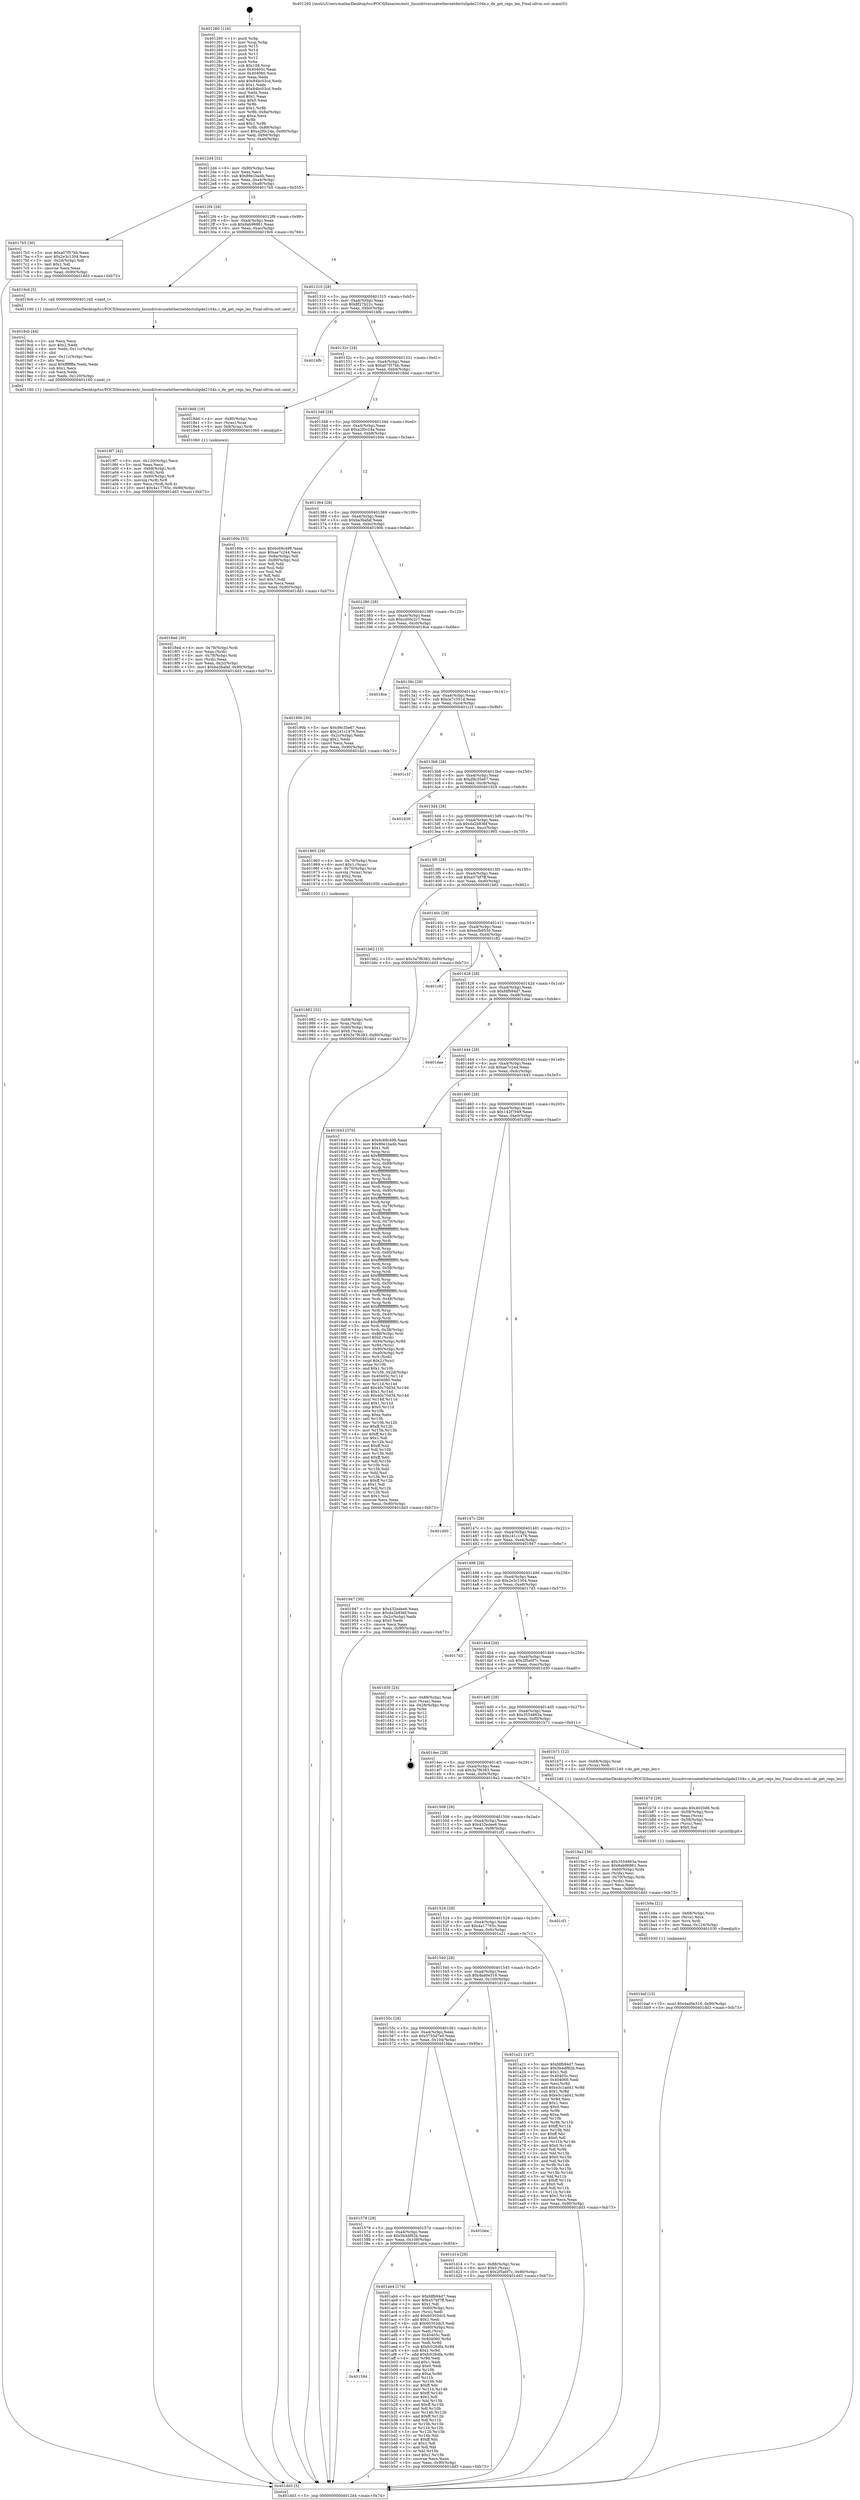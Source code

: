 digraph "0x401260" {
  label = "0x401260 (/mnt/c/Users/mathe/Desktop/tcc/POCII/binaries/extr_linuxdriversnetethernetdectulipde2104x.c_de_get_regs_len_Final-ollvm.out::main(0))"
  labelloc = "t"
  node[shape=record]

  Entry [label="",width=0.3,height=0.3,shape=circle,fillcolor=black,style=filled]
  "0x4012d4" [label="{
     0x4012d4 [32]\l
     | [instrs]\l
     &nbsp;&nbsp;0x4012d4 \<+6\>: mov -0x90(%rbp),%eax\l
     &nbsp;&nbsp;0x4012da \<+2\>: mov %eax,%ecx\l
     &nbsp;&nbsp;0x4012dc \<+6\>: sub $0x89e1ba4b,%ecx\l
     &nbsp;&nbsp;0x4012e2 \<+6\>: mov %eax,-0xa4(%rbp)\l
     &nbsp;&nbsp;0x4012e8 \<+6\>: mov %ecx,-0xa8(%rbp)\l
     &nbsp;&nbsp;0x4012ee \<+6\>: je 00000000004017b5 \<main+0x555\>\l
  }"]
  "0x4017b5" [label="{
     0x4017b5 [30]\l
     | [instrs]\l
     &nbsp;&nbsp;0x4017b5 \<+5\>: mov $0xa07f57bb,%eax\l
     &nbsp;&nbsp;0x4017ba \<+5\>: mov $0x2e3c1304,%ecx\l
     &nbsp;&nbsp;0x4017bf \<+3\>: mov -0x2d(%rbp),%dl\l
     &nbsp;&nbsp;0x4017c2 \<+3\>: test $0x1,%dl\l
     &nbsp;&nbsp;0x4017c5 \<+3\>: cmovne %ecx,%eax\l
     &nbsp;&nbsp;0x4017c8 \<+6\>: mov %eax,-0x90(%rbp)\l
     &nbsp;&nbsp;0x4017ce \<+5\>: jmp 0000000000401dd3 \<main+0xb73\>\l
  }"]
  "0x4012f4" [label="{
     0x4012f4 [28]\l
     | [instrs]\l
     &nbsp;&nbsp;0x4012f4 \<+5\>: jmp 00000000004012f9 \<main+0x99\>\l
     &nbsp;&nbsp;0x4012f9 \<+6\>: mov -0xa4(%rbp),%eax\l
     &nbsp;&nbsp;0x4012ff \<+5\>: sub $0x8ab96861,%eax\l
     &nbsp;&nbsp;0x401304 \<+6\>: mov %eax,-0xac(%rbp)\l
     &nbsp;&nbsp;0x40130a \<+6\>: je 00000000004019c6 \<main+0x766\>\l
  }"]
  Exit [label="",width=0.3,height=0.3,shape=circle,fillcolor=black,style=filled,peripheries=2]
  "0x4019c6" [label="{
     0x4019c6 [5]\l
     | [instrs]\l
     &nbsp;&nbsp;0x4019c6 \<+5\>: call 0000000000401160 \<next_i\>\l
     | [calls]\l
     &nbsp;&nbsp;0x401160 \{1\} (/mnt/c/Users/mathe/Desktop/tcc/POCII/binaries/extr_linuxdriversnetethernetdectulipde2104x.c_de_get_regs_len_Final-ollvm.out::next_i)\l
  }"]
  "0x401310" [label="{
     0x401310 [28]\l
     | [instrs]\l
     &nbsp;&nbsp;0x401310 \<+5\>: jmp 0000000000401315 \<main+0xb5\>\l
     &nbsp;&nbsp;0x401315 \<+6\>: mov -0xa4(%rbp),%eax\l
     &nbsp;&nbsp;0x40131b \<+5\>: sub $0x8f27b22c,%eax\l
     &nbsp;&nbsp;0x401320 \<+6\>: mov %eax,-0xb0(%rbp)\l
     &nbsp;&nbsp;0x401326 \<+6\>: je 0000000000401bfb \<main+0x99b\>\l
  }"]
  "0x401baf" [label="{
     0x401baf [15]\l
     | [instrs]\l
     &nbsp;&nbsp;0x401baf \<+10\>: movl $0x4ad0e316,-0x90(%rbp)\l
     &nbsp;&nbsp;0x401bb9 \<+5\>: jmp 0000000000401dd3 \<main+0xb73\>\l
  }"]
  "0x401bfb" [label="{
     0x401bfb\l
  }", style=dashed]
  "0x40132c" [label="{
     0x40132c [28]\l
     | [instrs]\l
     &nbsp;&nbsp;0x40132c \<+5\>: jmp 0000000000401331 \<main+0xd1\>\l
     &nbsp;&nbsp;0x401331 \<+6\>: mov -0xa4(%rbp),%eax\l
     &nbsp;&nbsp;0x401337 \<+5\>: sub $0xa07f57bb,%eax\l
     &nbsp;&nbsp;0x40133c \<+6\>: mov %eax,-0xb4(%rbp)\l
     &nbsp;&nbsp;0x401342 \<+6\>: je 00000000004018dd \<main+0x67d\>\l
  }"]
  "0x401b9a" [label="{
     0x401b9a [21]\l
     | [instrs]\l
     &nbsp;&nbsp;0x401b9a \<+4\>: mov -0x68(%rbp),%rcx\l
     &nbsp;&nbsp;0x401b9e \<+3\>: mov (%rcx),%rcx\l
     &nbsp;&nbsp;0x401ba1 \<+3\>: mov %rcx,%rdi\l
     &nbsp;&nbsp;0x401ba4 \<+6\>: mov %eax,-0x124(%rbp)\l
     &nbsp;&nbsp;0x401baa \<+5\>: call 0000000000401030 \<free@plt\>\l
     | [calls]\l
     &nbsp;&nbsp;0x401030 \{1\} (unknown)\l
  }"]
  "0x4018dd" [label="{
     0x4018dd [16]\l
     | [instrs]\l
     &nbsp;&nbsp;0x4018dd \<+4\>: mov -0x80(%rbp),%rax\l
     &nbsp;&nbsp;0x4018e1 \<+3\>: mov (%rax),%rax\l
     &nbsp;&nbsp;0x4018e4 \<+4\>: mov 0x8(%rax),%rdi\l
     &nbsp;&nbsp;0x4018e8 \<+5\>: call 0000000000401060 \<atoi@plt\>\l
     | [calls]\l
     &nbsp;&nbsp;0x401060 \{1\} (unknown)\l
  }"]
  "0x401348" [label="{
     0x401348 [28]\l
     | [instrs]\l
     &nbsp;&nbsp;0x401348 \<+5\>: jmp 000000000040134d \<main+0xed\>\l
     &nbsp;&nbsp;0x40134d \<+6\>: mov -0xa4(%rbp),%eax\l
     &nbsp;&nbsp;0x401353 \<+5\>: sub $0xa2f0c24a,%eax\l
     &nbsp;&nbsp;0x401358 \<+6\>: mov %eax,-0xb8(%rbp)\l
     &nbsp;&nbsp;0x40135e \<+6\>: je 000000000040160e \<main+0x3ae\>\l
  }"]
  "0x401b7d" [label="{
     0x401b7d [29]\l
     | [instrs]\l
     &nbsp;&nbsp;0x401b7d \<+10\>: movabs $0x4020d6,%rdi\l
     &nbsp;&nbsp;0x401b87 \<+4\>: mov -0x58(%rbp),%rcx\l
     &nbsp;&nbsp;0x401b8b \<+2\>: mov %eax,(%rcx)\l
     &nbsp;&nbsp;0x401b8d \<+4\>: mov -0x58(%rbp),%rcx\l
     &nbsp;&nbsp;0x401b91 \<+2\>: mov (%rcx),%esi\l
     &nbsp;&nbsp;0x401b93 \<+2\>: mov $0x0,%al\l
     &nbsp;&nbsp;0x401b95 \<+5\>: call 0000000000401040 \<printf@plt\>\l
     | [calls]\l
     &nbsp;&nbsp;0x401040 \{1\} (unknown)\l
  }"]
  "0x40160e" [label="{
     0x40160e [53]\l
     | [instrs]\l
     &nbsp;&nbsp;0x40160e \<+5\>: mov $0x6c69c498,%eax\l
     &nbsp;&nbsp;0x401613 \<+5\>: mov $0xae7c244,%ecx\l
     &nbsp;&nbsp;0x401618 \<+6\>: mov -0x8a(%rbp),%dl\l
     &nbsp;&nbsp;0x40161e \<+7\>: mov -0x89(%rbp),%sil\l
     &nbsp;&nbsp;0x401625 \<+3\>: mov %dl,%dil\l
     &nbsp;&nbsp;0x401628 \<+3\>: and %sil,%dil\l
     &nbsp;&nbsp;0x40162b \<+3\>: xor %sil,%dl\l
     &nbsp;&nbsp;0x40162e \<+3\>: or %dl,%dil\l
     &nbsp;&nbsp;0x401631 \<+4\>: test $0x1,%dil\l
     &nbsp;&nbsp;0x401635 \<+3\>: cmovne %ecx,%eax\l
     &nbsp;&nbsp;0x401638 \<+6\>: mov %eax,-0x90(%rbp)\l
     &nbsp;&nbsp;0x40163e \<+5\>: jmp 0000000000401dd3 \<main+0xb73\>\l
  }"]
  "0x401364" [label="{
     0x401364 [28]\l
     | [instrs]\l
     &nbsp;&nbsp;0x401364 \<+5\>: jmp 0000000000401369 \<main+0x109\>\l
     &nbsp;&nbsp;0x401369 \<+6\>: mov -0xa4(%rbp),%eax\l
     &nbsp;&nbsp;0x40136f \<+5\>: sub $0xba3bafaf,%eax\l
     &nbsp;&nbsp;0x401374 \<+6\>: mov %eax,-0xbc(%rbp)\l
     &nbsp;&nbsp;0x40137a \<+6\>: je 000000000040190b \<main+0x6ab\>\l
  }"]
  "0x401dd3" [label="{
     0x401dd3 [5]\l
     | [instrs]\l
     &nbsp;&nbsp;0x401dd3 \<+5\>: jmp 00000000004012d4 \<main+0x74\>\l
  }"]
  "0x401260" [label="{
     0x401260 [116]\l
     | [instrs]\l
     &nbsp;&nbsp;0x401260 \<+1\>: push %rbp\l
     &nbsp;&nbsp;0x401261 \<+3\>: mov %rsp,%rbp\l
     &nbsp;&nbsp;0x401264 \<+2\>: push %r15\l
     &nbsp;&nbsp;0x401266 \<+2\>: push %r14\l
     &nbsp;&nbsp;0x401268 \<+2\>: push %r13\l
     &nbsp;&nbsp;0x40126a \<+2\>: push %r12\l
     &nbsp;&nbsp;0x40126c \<+1\>: push %rbx\l
     &nbsp;&nbsp;0x40126d \<+7\>: sub $0x108,%rsp\l
     &nbsp;&nbsp;0x401274 \<+7\>: mov 0x40405c,%eax\l
     &nbsp;&nbsp;0x40127b \<+7\>: mov 0x404060,%ecx\l
     &nbsp;&nbsp;0x401282 \<+2\>: mov %eax,%edx\l
     &nbsp;&nbsp;0x401284 \<+6\>: add $0x84bc03cd,%edx\l
     &nbsp;&nbsp;0x40128a \<+3\>: sub $0x1,%edx\l
     &nbsp;&nbsp;0x40128d \<+6\>: sub $0x84bc03cd,%edx\l
     &nbsp;&nbsp;0x401293 \<+3\>: imul %edx,%eax\l
     &nbsp;&nbsp;0x401296 \<+3\>: and $0x1,%eax\l
     &nbsp;&nbsp;0x401299 \<+3\>: cmp $0x0,%eax\l
     &nbsp;&nbsp;0x40129c \<+4\>: sete %r8b\l
     &nbsp;&nbsp;0x4012a0 \<+4\>: and $0x1,%r8b\l
     &nbsp;&nbsp;0x4012a4 \<+7\>: mov %r8b,-0x8a(%rbp)\l
     &nbsp;&nbsp;0x4012ab \<+3\>: cmp $0xa,%ecx\l
     &nbsp;&nbsp;0x4012ae \<+4\>: setl %r8b\l
     &nbsp;&nbsp;0x4012b2 \<+4\>: and $0x1,%r8b\l
     &nbsp;&nbsp;0x4012b6 \<+7\>: mov %r8b,-0x89(%rbp)\l
     &nbsp;&nbsp;0x4012bd \<+10\>: movl $0xa2f0c24a,-0x90(%rbp)\l
     &nbsp;&nbsp;0x4012c7 \<+6\>: mov %edi,-0x94(%rbp)\l
     &nbsp;&nbsp;0x4012cd \<+7\>: mov %rsi,-0xa0(%rbp)\l
  }"]
  "0x401594" [label="{
     0x401594\l
  }", style=dashed]
  "0x40190b" [label="{
     0x40190b [30]\l
     | [instrs]\l
     &nbsp;&nbsp;0x40190b \<+5\>: mov $0xd9c35e67,%eax\l
     &nbsp;&nbsp;0x401910 \<+5\>: mov $0x241c1476,%ecx\l
     &nbsp;&nbsp;0x401915 \<+3\>: mov -0x2c(%rbp),%edx\l
     &nbsp;&nbsp;0x401918 \<+3\>: cmp $0x1,%edx\l
     &nbsp;&nbsp;0x40191b \<+3\>: cmovl %ecx,%eax\l
     &nbsp;&nbsp;0x40191e \<+6\>: mov %eax,-0x90(%rbp)\l
     &nbsp;&nbsp;0x401924 \<+5\>: jmp 0000000000401dd3 \<main+0xb73\>\l
  }"]
  "0x401380" [label="{
     0x401380 [28]\l
     | [instrs]\l
     &nbsp;&nbsp;0x401380 \<+5\>: jmp 0000000000401385 \<main+0x125\>\l
     &nbsp;&nbsp;0x401385 \<+6\>: mov -0xa4(%rbp),%eax\l
     &nbsp;&nbsp;0x40138b \<+5\>: sub $0xcd00c2c7,%eax\l
     &nbsp;&nbsp;0x401390 \<+6\>: mov %eax,-0xc0(%rbp)\l
     &nbsp;&nbsp;0x401396 \<+6\>: je 00000000004018ce \<main+0x66e\>\l
  }"]
  "0x401ab4" [label="{
     0x401ab4 [174]\l
     | [instrs]\l
     &nbsp;&nbsp;0x401ab4 \<+5\>: mov $0xfdfb94d7,%eax\l
     &nbsp;&nbsp;0x401ab9 \<+5\>: mov $0xe57bf7ff,%ecx\l
     &nbsp;&nbsp;0x401abe \<+2\>: mov $0x1,%dl\l
     &nbsp;&nbsp;0x401ac0 \<+4\>: mov -0x60(%rbp),%rsi\l
     &nbsp;&nbsp;0x401ac4 \<+2\>: mov (%rsi),%edi\l
     &nbsp;&nbsp;0x401ac6 \<+6\>: add $0x60303dc5,%edi\l
     &nbsp;&nbsp;0x401acc \<+3\>: add $0x1,%edi\l
     &nbsp;&nbsp;0x401acf \<+6\>: sub $0x60303dc5,%edi\l
     &nbsp;&nbsp;0x401ad5 \<+4\>: mov -0x60(%rbp),%rsi\l
     &nbsp;&nbsp;0x401ad9 \<+2\>: mov %edi,(%rsi)\l
     &nbsp;&nbsp;0x401adb \<+7\>: mov 0x40405c,%edi\l
     &nbsp;&nbsp;0x401ae2 \<+8\>: mov 0x404060,%r8d\l
     &nbsp;&nbsp;0x401aea \<+3\>: mov %edi,%r9d\l
     &nbsp;&nbsp;0x401aed \<+7\>: sub $0xfc026dfa,%r9d\l
     &nbsp;&nbsp;0x401af4 \<+4\>: sub $0x1,%r9d\l
     &nbsp;&nbsp;0x401af8 \<+7\>: add $0xfc026dfa,%r9d\l
     &nbsp;&nbsp;0x401aff \<+4\>: imul %r9d,%edi\l
     &nbsp;&nbsp;0x401b03 \<+3\>: and $0x1,%edi\l
     &nbsp;&nbsp;0x401b06 \<+3\>: cmp $0x0,%edi\l
     &nbsp;&nbsp;0x401b09 \<+4\>: sete %r10b\l
     &nbsp;&nbsp;0x401b0d \<+4\>: cmp $0xa,%r8d\l
     &nbsp;&nbsp;0x401b11 \<+4\>: setl %r11b\l
     &nbsp;&nbsp;0x401b15 \<+3\>: mov %r10b,%bl\l
     &nbsp;&nbsp;0x401b18 \<+3\>: xor $0xff,%bl\l
     &nbsp;&nbsp;0x401b1b \<+3\>: mov %r11b,%r14b\l
     &nbsp;&nbsp;0x401b1e \<+4\>: xor $0xff,%r14b\l
     &nbsp;&nbsp;0x401b22 \<+3\>: xor $0x1,%dl\l
     &nbsp;&nbsp;0x401b25 \<+3\>: mov %bl,%r15b\l
     &nbsp;&nbsp;0x401b28 \<+4\>: and $0xff,%r15b\l
     &nbsp;&nbsp;0x401b2c \<+3\>: and %dl,%r10b\l
     &nbsp;&nbsp;0x401b2f \<+3\>: mov %r14b,%r12b\l
     &nbsp;&nbsp;0x401b32 \<+4\>: and $0xff,%r12b\l
     &nbsp;&nbsp;0x401b36 \<+3\>: and %dl,%r11b\l
     &nbsp;&nbsp;0x401b39 \<+3\>: or %r10b,%r15b\l
     &nbsp;&nbsp;0x401b3c \<+3\>: or %r11b,%r12b\l
     &nbsp;&nbsp;0x401b3f \<+3\>: xor %r12b,%r15b\l
     &nbsp;&nbsp;0x401b42 \<+3\>: or %r14b,%bl\l
     &nbsp;&nbsp;0x401b45 \<+3\>: xor $0xff,%bl\l
     &nbsp;&nbsp;0x401b48 \<+3\>: or $0x1,%dl\l
     &nbsp;&nbsp;0x401b4b \<+2\>: and %dl,%bl\l
     &nbsp;&nbsp;0x401b4d \<+3\>: or %bl,%r15b\l
     &nbsp;&nbsp;0x401b50 \<+4\>: test $0x1,%r15b\l
     &nbsp;&nbsp;0x401b54 \<+3\>: cmovne %ecx,%eax\l
     &nbsp;&nbsp;0x401b57 \<+6\>: mov %eax,-0x90(%rbp)\l
     &nbsp;&nbsp;0x401b5d \<+5\>: jmp 0000000000401dd3 \<main+0xb73\>\l
  }"]
  "0x4018ce" [label="{
     0x4018ce\l
  }", style=dashed]
  "0x40139c" [label="{
     0x40139c [28]\l
     | [instrs]\l
     &nbsp;&nbsp;0x40139c \<+5\>: jmp 00000000004013a1 \<main+0x141\>\l
     &nbsp;&nbsp;0x4013a1 \<+6\>: mov -0xa4(%rbp),%eax\l
     &nbsp;&nbsp;0x4013a7 \<+5\>: sub $0xce7c351d,%eax\l
     &nbsp;&nbsp;0x4013ac \<+6\>: mov %eax,-0xc4(%rbp)\l
     &nbsp;&nbsp;0x4013b2 \<+6\>: je 0000000000401c1f \<main+0x9bf\>\l
  }"]
  "0x401578" [label="{
     0x401578 [28]\l
     | [instrs]\l
     &nbsp;&nbsp;0x401578 \<+5\>: jmp 000000000040157d \<main+0x31d\>\l
     &nbsp;&nbsp;0x40157d \<+6\>: mov -0xa4(%rbp),%eax\l
     &nbsp;&nbsp;0x401583 \<+5\>: sub $0x5b4df92b,%eax\l
     &nbsp;&nbsp;0x401588 \<+6\>: mov %eax,-0x108(%rbp)\l
     &nbsp;&nbsp;0x40158e \<+6\>: je 0000000000401ab4 \<main+0x854\>\l
  }"]
  "0x401c1f" [label="{
     0x401c1f\l
  }", style=dashed]
  "0x4013b8" [label="{
     0x4013b8 [28]\l
     | [instrs]\l
     &nbsp;&nbsp;0x4013b8 \<+5\>: jmp 00000000004013bd \<main+0x15d\>\l
     &nbsp;&nbsp;0x4013bd \<+6\>: mov -0xa4(%rbp),%eax\l
     &nbsp;&nbsp;0x4013c3 \<+5\>: sub $0xd9c35e67,%eax\l
     &nbsp;&nbsp;0x4013c8 \<+6\>: mov %eax,-0xc8(%rbp)\l
     &nbsp;&nbsp;0x4013ce \<+6\>: je 0000000000401929 \<main+0x6c9\>\l
  }"]
  "0x401bbe" [label="{
     0x401bbe\l
  }", style=dashed]
  "0x401929" [label="{
     0x401929\l
  }", style=dashed]
  "0x4013d4" [label="{
     0x4013d4 [28]\l
     | [instrs]\l
     &nbsp;&nbsp;0x4013d4 \<+5\>: jmp 00000000004013d9 \<main+0x179\>\l
     &nbsp;&nbsp;0x4013d9 \<+6\>: mov -0xa4(%rbp),%eax\l
     &nbsp;&nbsp;0x4013df \<+5\>: sub $0xda2b936f,%eax\l
     &nbsp;&nbsp;0x4013e4 \<+6\>: mov %eax,-0xcc(%rbp)\l
     &nbsp;&nbsp;0x4013ea \<+6\>: je 0000000000401965 \<main+0x705\>\l
  }"]
  "0x40155c" [label="{
     0x40155c [28]\l
     | [instrs]\l
     &nbsp;&nbsp;0x40155c \<+5\>: jmp 0000000000401561 \<main+0x301\>\l
     &nbsp;&nbsp;0x401561 \<+6\>: mov -0xa4(%rbp),%eax\l
     &nbsp;&nbsp;0x401567 \<+5\>: sub $0x5755d7e0,%eax\l
     &nbsp;&nbsp;0x40156c \<+6\>: mov %eax,-0x104(%rbp)\l
     &nbsp;&nbsp;0x401572 \<+6\>: je 0000000000401bbe \<main+0x95e\>\l
  }"]
  "0x401965" [label="{
     0x401965 [29]\l
     | [instrs]\l
     &nbsp;&nbsp;0x401965 \<+4\>: mov -0x70(%rbp),%rax\l
     &nbsp;&nbsp;0x401969 \<+6\>: movl $0x1,(%rax)\l
     &nbsp;&nbsp;0x40196f \<+4\>: mov -0x70(%rbp),%rax\l
     &nbsp;&nbsp;0x401973 \<+3\>: movslq (%rax),%rax\l
     &nbsp;&nbsp;0x401976 \<+4\>: shl $0x2,%rax\l
     &nbsp;&nbsp;0x40197a \<+3\>: mov %rax,%rdi\l
     &nbsp;&nbsp;0x40197d \<+5\>: call 0000000000401050 \<malloc@plt\>\l
     | [calls]\l
     &nbsp;&nbsp;0x401050 \{1\} (unknown)\l
  }"]
  "0x4013f0" [label="{
     0x4013f0 [28]\l
     | [instrs]\l
     &nbsp;&nbsp;0x4013f0 \<+5\>: jmp 00000000004013f5 \<main+0x195\>\l
     &nbsp;&nbsp;0x4013f5 \<+6\>: mov -0xa4(%rbp),%eax\l
     &nbsp;&nbsp;0x4013fb \<+5\>: sub $0xe57bf7ff,%eax\l
     &nbsp;&nbsp;0x401400 \<+6\>: mov %eax,-0xd0(%rbp)\l
     &nbsp;&nbsp;0x401406 \<+6\>: je 0000000000401b62 \<main+0x902\>\l
  }"]
  "0x401d14" [label="{
     0x401d14 [28]\l
     | [instrs]\l
     &nbsp;&nbsp;0x401d14 \<+7\>: mov -0x88(%rbp),%rax\l
     &nbsp;&nbsp;0x401d1b \<+6\>: movl $0x0,(%rax)\l
     &nbsp;&nbsp;0x401d21 \<+10\>: movl $0x2f5a0f7c,-0x90(%rbp)\l
     &nbsp;&nbsp;0x401d2b \<+5\>: jmp 0000000000401dd3 \<main+0xb73\>\l
  }"]
  "0x401b62" [label="{
     0x401b62 [15]\l
     | [instrs]\l
     &nbsp;&nbsp;0x401b62 \<+10\>: movl $0x3a7f6383,-0x90(%rbp)\l
     &nbsp;&nbsp;0x401b6c \<+5\>: jmp 0000000000401dd3 \<main+0xb73\>\l
  }"]
  "0x40140c" [label="{
     0x40140c [28]\l
     | [instrs]\l
     &nbsp;&nbsp;0x40140c \<+5\>: jmp 0000000000401411 \<main+0x1b1\>\l
     &nbsp;&nbsp;0x401411 \<+6\>: mov -0xa4(%rbp),%eax\l
     &nbsp;&nbsp;0x401417 \<+5\>: sub $0xecfb9550,%eax\l
     &nbsp;&nbsp;0x40141c \<+6\>: mov %eax,-0xd4(%rbp)\l
     &nbsp;&nbsp;0x401422 \<+6\>: je 0000000000401c82 \<main+0xa22\>\l
  }"]
  "0x401540" [label="{
     0x401540 [28]\l
     | [instrs]\l
     &nbsp;&nbsp;0x401540 \<+5\>: jmp 0000000000401545 \<main+0x2e5\>\l
     &nbsp;&nbsp;0x401545 \<+6\>: mov -0xa4(%rbp),%eax\l
     &nbsp;&nbsp;0x40154b \<+5\>: sub $0x4ad0e316,%eax\l
     &nbsp;&nbsp;0x401550 \<+6\>: mov %eax,-0x100(%rbp)\l
     &nbsp;&nbsp;0x401556 \<+6\>: je 0000000000401d14 \<main+0xab4\>\l
  }"]
  "0x401c82" [label="{
     0x401c82\l
  }", style=dashed]
  "0x401428" [label="{
     0x401428 [28]\l
     | [instrs]\l
     &nbsp;&nbsp;0x401428 \<+5\>: jmp 000000000040142d \<main+0x1cd\>\l
     &nbsp;&nbsp;0x40142d \<+6\>: mov -0xa4(%rbp),%eax\l
     &nbsp;&nbsp;0x401433 \<+5\>: sub $0xfdfb94d7,%eax\l
     &nbsp;&nbsp;0x401438 \<+6\>: mov %eax,-0xd8(%rbp)\l
     &nbsp;&nbsp;0x40143e \<+6\>: je 0000000000401dae \<main+0xb4e\>\l
  }"]
  "0x401a21" [label="{
     0x401a21 [147]\l
     | [instrs]\l
     &nbsp;&nbsp;0x401a21 \<+5\>: mov $0xfdfb94d7,%eax\l
     &nbsp;&nbsp;0x401a26 \<+5\>: mov $0x5b4df92b,%ecx\l
     &nbsp;&nbsp;0x401a2b \<+2\>: mov $0x1,%dl\l
     &nbsp;&nbsp;0x401a2d \<+7\>: mov 0x40405c,%esi\l
     &nbsp;&nbsp;0x401a34 \<+7\>: mov 0x404060,%edi\l
     &nbsp;&nbsp;0x401a3b \<+3\>: mov %esi,%r8d\l
     &nbsp;&nbsp;0x401a3e \<+7\>: add $0xe3c1ad41,%r8d\l
     &nbsp;&nbsp;0x401a45 \<+4\>: sub $0x1,%r8d\l
     &nbsp;&nbsp;0x401a49 \<+7\>: sub $0xe3c1ad41,%r8d\l
     &nbsp;&nbsp;0x401a50 \<+4\>: imul %r8d,%esi\l
     &nbsp;&nbsp;0x401a54 \<+3\>: and $0x1,%esi\l
     &nbsp;&nbsp;0x401a57 \<+3\>: cmp $0x0,%esi\l
     &nbsp;&nbsp;0x401a5a \<+4\>: sete %r9b\l
     &nbsp;&nbsp;0x401a5e \<+3\>: cmp $0xa,%edi\l
     &nbsp;&nbsp;0x401a61 \<+4\>: setl %r10b\l
     &nbsp;&nbsp;0x401a65 \<+3\>: mov %r9b,%r11b\l
     &nbsp;&nbsp;0x401a68 \<+4\>: xor $0xff,%r11b\l
     &nbsp;&nbsp;0x401a6c \<+3\>: mov %r10b,%bl\l
     &nbsp;&nbsp;0x401a6f \<+3\>: xor $0xff,%bl\l
     &nbsp;&nbsp;0x401a72 \<+3\>: xor $0x0,%dl\l
     &nbsp;&nbsp;0x401a75 \<+3\>: mov %r11b,%r14b\l
     &nbsp;&nbsp;0x401a78 \<+4\>: and $0x0,%r14b\l
     &nbsp;&nbsp;0x401a7c \<+3\>: and %dl,%r9b\l
     &nbsp;&nbsp;0x401a7f \<+3\>: mov %bl,%r15b\l
     &nbsp;&nbsp;0x401a82 \<+4\>: and $0x0,%r15b\l
     &nbsp;&nbsp;0x401a86 \<+3\>: and %dl,%r10b\l
     &nbsp;&nbsp;0x401a89 \<+3\>: or %r9b,%r14b\l
     &nbsp;&nbsp;0x401a8c \<+3\>: or %r10b,%r15b\l
     &nbsp;&nbsp;0x401a8f \<+3\>: xor %r15b,%r14b\l
     &nbsp;&nbsp;0x401a92 \<+3\>: or %bl,%r11b\l
     &nbsp;&nbsp;0x401a95 \<+4\>: xor $0xff,%r11b\l
     &nbsp;&nbsp;0x401a99 \<+3\>: or $0x0,%dl\l
     &nbsp;&nbsp;0x401a9c \<+3\>: and %dl,%r11b\l
     &nbsp;&nbsp;0x401a9f \<+3\>: or %r11b,%r14b\l
     &nbsp;&nbsp;0x401aa2 \<+4\>: test $0x1,%r14b\l
     &nbsp;&nbsp;0x401aa6 \<+3\>: cmovne %ecx,%eax\l
     &nbsp;&nbsp;0x401aa9 \<+6\>: mov %eax,-0x90(%rbp)\l
     &nbsp;&nbsp;0x401aaf \<+5\>: jmp 0000000000401dd3 \<main+0xb73\>\l
  }"]
  "0x401dae" [label="{
     0x401dae\l
  }", style=dashed]
  "0x401444" [label="{
     0x401444 [28]\l
     | [instrs]\l
     &nbsp;&nbsp;0x401444 \<+5\>: jmp 0000000000401449 \<main+0x1e9\>\l
     &nbsp;&nbsp;0x401449 \<+6\>: mov -0xa4(%rbp),%eax\l
     &nbsp;&nbsp;0x40144f \<+5\>: sub $0xae7c244,%eax\l
     &nbsp;&nbsp;0x401454 \<+6\>: mov %eax,-0xdc(%rbp)\l
     &nbsp;&nbsp;0x40145a \<+6\>: je 0000000000401643 \<main+0x3e3\>\l
  }"]
  "0x401524" [label="{
     0x401524 [28]\l
     | [instrs]\l
     &nbsp;&nbsp;0x401524 \<+5\>: jmp 0000000000401529 \<main+0x2c9\>\l
     &nbsp;&nbsp;0x401529 \<+6\>: mov -0xa4(%rbp),%eax\l
     &nbsp;&nbsp;0x40152f \<+5\>: sub $0x4a17765c,%eax\l
     &nbsp;&nbsp;0x401534 \<+6\>: mov %eax,-0xfc(%rbp)\l
     &nbsp;&nbsp;0x40153a \<+6\>: je 0000000000401a21 \<main+0x7c1\>\l
  }"]
  "0x401643" [label="{
     0x401643 [370]\l
     | [instrs]\l
     &nbsp;&nbsp;0x401643 \<+5\>: mov $0x6c69c498,%eax\l
     &nbsp;&nbsp;0x401648 \<+5\>: mov $0x89e1ba4b,%ecx\l
     &nbsp;&nbsp;0x40164d \<+2\>: mov $0x1,%dl\l
     &nbsp;&nbsp;0x40164f \<+3\>: mov %rsp,%rsi\l
     &nbsp;&nbsp;0x401652 \<+4\>: add $0xfffffffffffffff0,%rsi\l
     &nbsp;&nbsp;0x401656 \<+3\>: mov %rsi,%rsp\l
     &nbsp;&nbsp;0x401659 \<+7\>: mov %rsi,-0x88(%rbp)\l
     &nbsp;&nbsp;0x401660 \<+3\>: mov %rsp,%rsi\l
     &nbsp;&nbsp;0x401663 \<+4\>: add $0xfffffffffffffff0,%rsi\l
     &nbsp;&nbsp;0x401667 \<+3\>: mov %rsi,%rsp\l
     &nbsp;&nbsp;0x40166a \<+3\>: mov %rsp,%rdi\l
     &nbsp;&nbsp;0x40166d \<+4\>: add $0xfffffffffffffff0,%rdi\l
     &nbsp;&nbsp;0x401671 \<+3\>: mov %rdi,%rsp\l
     &nbsp;&nbsp;0x401674 \<+4\>: mov %rdi,-0x80(%rbp)\l
     &nbsp;&nbsp;0x401678 \<+3\>: mov %rsp,%rdi\l
     &nbsp;&nbsp;0x40167b \<+4\>: add $0xfffffffffffffff0,%rdi\l
     &nbsp;&nbsp;0x40167f \<+3\>: mov %rdi,%rsp\l
     &nbsp;&nbsp;0x401682 \<+4\>: mov %rdi,-0x78(%rbp)\l
     &nbsp;&nbsp;0x401686 \<+3\>: mov %rsp,%rdi\l
     &nbsp;&nbsp;0x401689 \<+4\>: add $0xfffffffffffffff0,%rdi\l
     &nbsp;&nbsp;0x40168d \<+3\>: mov %rdi,%rsp\l
     &nbsp;&nbsp;0x401690 \<+4\>: mov %rdi,-0x70(%rbp)\l
     &nbsp;&nbsp;0x401694 \<+3\>: mov %rsp,%rdi\l
     &nbsp;&nbsp;0x401697 \<+4\>: add $0xfffffffffffffff0,%rdi\l
     &nbsp;&nbsp;0x40169b \<+3\>: mov %rdi,%rsp\l
     &nbsp;&nbsp;0x40169e \<+4\>: mov %rdi,-0x68(%rbp)\l
     &nbsp;&nbsp;0x4016a2 \<+3\>: mov %rsp,%rdi\l
     &nbsp;&nbsp;0x4016a5 \<+4\>: add $0xfffffffffffffff0,%rdi\l
     &nbsp;&nbsp;0x4016a9 \<+3\>: mov %rdi,%rsp\l
     &nbsp;&nbsp;0x4016ac \<+4\>: mov %rdi,-0x60(%rbp)\l
     &nbsp;&nbsp;0x4016b0 \<+3\>: mov %rsp,%rdi\l
     &nbsp;&nbsp;0x4016b3 \<+4\>: add $0xfffffffffffffff0,%rdi\l
     &nbsp;&nbsp;0x4016b7 \<+3\>: mov %rdi,%rsp\l
     &nbsp;&nbsp;0x4016ba \<+4\>: mov %rdi,-0x58(%rbp)\l
     &nbsp;&nbsp;0x4016be \<+3\>: mov %rsp,%rdi\l
     &nbsp;&nbsp;0x4016c1 \<+4\>: add $0xfffffffffffffff0,%rdi\l
     &nbsp;&nbsp;0x4016c5 \<+3\>: mov %rdi,%rsp\l
     &nbsp;&nbsp;0x4016c8 \<+4\>: mov %rdi,-0x50(%rbp)\l
     &nbsp;&nbsp;0x4016cc \<+3\>: mov %rsp,%rdi\l
     &nbsp;&nbsp;0x4016cf \<+4\>: add $0xfffffffffffffff0,%rdi\l
     &nbsp;&nbsp;0x4016d3 \<+3\>: mov %rdi,%rsp\l
     &nbsp;&nbsp;0x4016d6 \<+4\>: mov %rdi,-0x48(%rbp)\l
     &nbsp;&nbsp;0x4016da \<+3\>: mov %rsp,%rdi\l
     &nbsp;&nbsp;0x4016dd \<+4\>: add $0xfffffffffffffff0,%rdi\l
     &nbsp;&nbsp;0x4016e1 \<+3\>: mov %rdi,%rsp\l
     &nbsp;&nbsp;0x4016e4 \<+4\>: mov %rdi,-0x40(%rbp)\l
     &nbsp;&nbsp;0x4016e8 \<+3\>: mov %rsp,%rdi\l
     &nbsp;&nbsp;0x4016eb \<+4\>: add $0xfffffffffffffff0,%rdi\l
     &nbsp;&nbsp;0x4016ef \<+3\>: mov %rdi,%rsp\l
     &nbsp;&nbsp;0x4016f2 \<+4\>: mov %rdi,-0x38(%rbp)\l
     &nbsp;&nbsp;0x4016f6 \<+7\>: mov -0x88(%rbp),%rdi\l
     &nbsp;&nbsp;0x4016fd \<+6\>: movl $0x0,(%rdi)\l
     &nbsp;&nbsp;0x401703 \<+7\>: mov -0x94(%rbp),%r8d\l
     &nbsp;&nbsp;0x40170a \<+3\>: mov %r8d,(%rsi)\l
     &nbsp;&nbsp;0x40170d \<+4\>: mov -0x80(%rbp),%rdi\l
     &nbsp;&nbsp;0x401711 \<+7\>: mov -0xa0(%rbp),%r9\l
     &nbsp;&nbsp;0x401718 \<+3\>: mov %r9,(%rdi)\l
     &nbsp;&nbsp;0x40171b \<+3\>: cmpl $0x2,(%rsi)\l
     &nbsp;&nbsp;0x40171e \<+4\>: setne %r10b\l
     &nbsp;&nbsp;0x401722 \<+4\>: and $0x1,%r10b\l
     &nbsp;&nbsp;0x401726 \<+4\>: mov %r10b,-0x2d(%rbp)\l
     &nbsp;&nbsp;0x40172a \<+8\>: mov 0x40405c,%r11d\l
     &nbsp;&nbsp;0x401732 \<+7\>: mov 0x404060,%ebx\l
     &nbsp;&nbsp;0x401739 \<+3\>: mov %r11d,%r14d\l
     &nbsp;&nbsp;0x40173c \<+7\>: add $0x40c70d3d,%r14d\l
     &nbsp;&nbsp;0x401743 \<+4\>: sub $0x1,%r14d\l
     &nbsp;&nbsp;0x401747 \<+7\>: sub $0x40c70d3d,%r14d\l
     &nbsp;&nbsp;0x40174e \<+4\>: imul %r14d,%r11d\l
     &nbsp;&nbsp;0x401752 \<+4\>: and $0x1,%r11d\l
     &nbsp;&nbsp;0x401756 \<+4\>: cmp $0x0,%r11d\l
     &nbsp;&nbsp;0x40175a \<+4\>: sete %r10b\l
     &nbsp;&nbsp;0x40175e \<+3\>: cmp $0xa,%ebx\l
     &nbsp;&nbsp;0x401761 \<+4\>: setl %r15b\l
     &nbsp;&nbsp;0x401765 \<+3\>: mov %r10b,%r12b\l
     &nbsp;&nbsp;0x401768 \<+4\>: xor $0xff,%r12b\l
     &nbsp;&nbsp;0x40176c \<+3\>: mov %r15b,%r13b\l
     &nbsp;&nbsp;0x40176f \<+4\>: xor $0xff,%r13b\l
     &nbsp;&nbsp;0x401773 \<+3\>: xor $0x1,%dl\l
     &nbsp;&nbsp;0x401776 \<+3\>: mov %r12b,%sil\l
     &nbsp;&nbsp;0x401779 \<+4\>: and $0xff,%sil\l
     &nbsp;&nbsp;0x40177d \<+3\>: and %dl,%r10b\l
     &nbsp;&nbsp;0x401780 \<+3\>: mov %r13b,%dil\l
     &nbsp;&nbsp;0x401783 \<+4\>: and $0xff,%dil\l
     &nbsp;&nbsp;0x401787 \<+3\>: and %dl,%r15b\l
     &nbsp;&nbsp;0x40178a \<+3\>: or %r10b,%sil\l
     &nbsp;&nbsp;0x40178d \<+3\>: or %r15b,%dil\l
     &nbsp;&nbsp;0x401790 \<+3\>: xor %dil,%sil\l
     &nbsp;&nbsp;0x401793 \<+3\>: or %r13b,%r12b\l
     &nbsp;&nbsp;0x401796 \<+4\>: xor $0xff,%r12b\l
     &nbsp;&nbsp;0x40179a \<+3\>: or $0x1,%dl\l
     &nbsp;&nbsp;0x40179d \<+3\>: and %dl,%r12b\l
     &nbsp;&nbsp;0x4017a0 \<+3\>: or %r12b,%sil\l
     &nbsp;&nbsp;0x4017a3 \<+4\>: test $0x1,%sil\l
     &nbsp;&nbsp;0x4017a7 \<+3\>: cmovne %ecx,%eax\l
     &nbsp;&nbsp;0x4017aa \<+6\>: mov %eax,-0x90(%rbp)\l
     &nbsp;&nbsp;0x4017b0 \<+5\>: jmp 0000000000401dd3 \<main+0xb73\>\l
  }"]
  "0x401460" [label="{
     0x401460 [28]\l
     | [instrs]\l
     &nbsp;&nbsp;0x401460 \<+5\>: jmp 0000000000401465 \<main+0x205\>\l
     &nbsp;&nbsp;0x401465 \<+6\>: mov -0xa4(%rbp),%eax\l
     &nbsp;&nbsp;0x40146b \<+5\>: sub $0x142f7949,%eax\l
     &nbsp;&nbsp;0x401470 \<+6\>: mov %eax,-0xe0(%rbp)\l
     &nbsp;&nbsp;0x401476 \<+6\>: je 0000000000401d00 \<main+0xaa0\>\l
  }"]
  "0x401cf1" [label="{
     0x401cf1\l
  }", style=dashed]
  "0x4018ed" [label="{
     0x4018ed [30]\l
     | [instrs]\l
     &nbsp;&nbsp;0x4018ed \<+4\>: mov -0x78(%rbp),%rdi\l
     &nbsp;&nbsp;0x4018f1 \<+2\>: mov %eax,(%rdi)\l
     &nbsp;&nbsp;0x4018f3 \<+4\>: mov -0x78(%rbp),%rdi\l
     &nbsp;&nbsp;0x4018f7 \<+2\>: mov (%rdi),%eax\l
     &nbsp;&nbsp;0x4018f9 \<+3\>: mov %eax,-0x2c(%rbp)\l
     &nbsp;&nbsp;0x4018fc \<+10\>: movl $0xba3bafaf,-0x90(%rbp)\l
     &nbsp;&nbsp;0x401906 \<+5\>: jmp 0000000000401dd3 \<main+0xb73\>\l
  }"]
  "0x4019f7" [label="{
     0x4019f7 [42]\l
     | [instrs]\l
     &nbsp;&nbsp;0x4019f7 \<+6\>: mov -0x120(%rbp),%ecx\l
     &nbsp;&nbsp;0x4019fd \<+3\>: imul %eax,%ecx\l
     &nbsp;&nbsp;0x401a00 \<+4\>: mov -0x68(%rbp),%rdi\l
     &nbsp;&nbsp;0x401a04 \<+3\>: mov (%rdi),%rdi\l
     &nbsp;&nbsp;0x401a07 \<+4\>: mov -0x60(%rbp),%r8\l
     &nbsp;&nbsp;0x401a0b \<+3\>: movslq (%r8),%r8\l
     &nbsp;&nbsp;0x401a0e \<+4\>: mov %ecx,(%rdi,%r8,4)\l
     &nbsp;&nbsp;0x401a12 \<+10\>: movl $0x4a17765c,-0x90(%rbp)\l
     &nbsp;&nbsp;0x401a1c \<+5\>: jmp 0000000000401dd3 \<main+0xb73\>\l
  }"]
  "0x401d00" [label="{
     0x401d00\l
  }", style=dashed]
  "0x40147c" [label="{
     0x40147c [28]\l
     | [instrs]\l
     &nbsp;&nbsp;0x40147c \<+5\>: jmp 0000000000401481 \<main+0x221\>\l
     &nbsp;&nbsp;0x401481 \<+6\>: mov -0xa4(%rbp),%eax\l
     &nbsp;&nbsp;0x401487 \<+5\>: sub $0x241c1476,%eax\l
     &nbsp;&nbsp;0x40148c \<+6\>: mov %eax,-0xe4(%rbp)\l
     &nbsp;&nbsp;0x401492 \<+6\>: je 0000000000401947 \<main+0x6e7\>\l
  }"]
  "0x4019cb" [label="{
     0x4019cb [44]\l
     | [instrs]\l
     &nbsp;&nbsp;0x4019cb \<+2\>: xor %ecx,%ecx\l
     &nbsp;&nbsp;0x4019cd \<+5\>: mov $0x2,%edx\l
     &nbsp;&nbsp;0x4019d2 \<+6\>: mov %edx,-0x11c(%rbp)\l
     &nbsp;&nbsp;0x4019d8 \<+1\>: cltd\l
     &nbsp;&nbsp;0x4019d9 \<+6\>: mov -0x11c(%rbp),%esi\l
     &nbsp;&nbsp;0x4019df \<+2\>: idiv %esi\l
     &nbsp;&nbsp;0x4019e1 \<+6\>: imul $0xfffffffe,%edx,%edx\l
     &nbsp;&nbsp;0x4019e7 \<+3\>: sub $0x1,%ecx\l
     &nbsp;&nbsp;0x4019ea \<+2\>: sub %ecx,%edx\l
     &nbsp;&nbsp;0x4019ec \<+6\>: mov %edx,-0x120(%rbp)\l
     &nbsp;&nbsp;0x4019f2 \<+5\>: call 0000000000401160 \<next_i\>\l
     | [calls]\l
     &nbsp;&nbsp;0x401160 \{1\} (/mnt/c/Users/mathe/Desktop/tcc/POCII/binaries/extr_linuxdriversnetethernetdectulipde2104x.c_de_get_regs_len_Final-ollvm.out::next_i)\l
  }"]
  "0x401947" [label="{
     0x401947 [30]\l
     | [instrs]\l
     &nbsp;&nbsp;0x401947 \<+5\>: mov $0x432edee6,%eax\l
     &nbsp;&nbsp;0x40194c \<+5\>: mov $0xda2b936f,%ecx\l
     &nbsp;&nbsp;0x401951 \<+3\>: mov -0x2c(%rbp),%edx\l
     &nbsp;&nbsp;0x401954 \<+3\>: cmp $0x0,%edx\l
     &nbsp;&nbsp;0x401957 \<+3\>: cmove %ecx,%eax\l
     &nbsp;&nbsp;0x40195a \<+6\>: mov %eax,-0x90(%rbp)\l
     &nbsp;&nbsp;0x401960 \<+5\>: jmp 0000000000401dd3 \<main+0xb73\>\l
  }"]
  "0x401498" [label="{
     0x401498 [28]\l
     | [instrs]\l
     &nbsp;&nbsp;0x401498 \<+5\>: jmp 000000000040149d \<main+0x23d\>\l
     &nbsp;&nbsp;0x40149d \<+6\>: mov -0xa4(%rbp),%eax\l
     &nbsp;&nbsp;0x4014a3 \<+5\>: sub $0x2e3c1304,%eax\l
     &nbsp;&nbsp;0x4014a8 \<+6\>: mov %eax,-0xe8(%rbp)\l
     &nbsp;&nbsp;0x4014ae \<+6\>: je 00000000004017d3 \<main+0x573\>\l
  }"]
  "0x401982" [label="{
     0x401982 [32]\l
     | [instrs]\l
     &nbsp;&nbsp;0x401982 \<+4\>: mov -0x68(%rbp),%rdi\l
     &nbsp;&nbsp;0x401986 \<+3\>: mov %rax,(%rdi)\l
     &nbsp;&nbsp;0x401989 \<+4\>: mov -0x60(%rbp),%rax\l
     &nbsp;&nbsp;0x40198d \<+6\>: movl $0x0,(%rax)\l
     &nbsp;&nbsp;0x401993 \<+10\>: movl $0x3a7f6383,-0x90(%rbp)\l
     &nbsp;&nbsp;0x40199d \<+5\>: jmp 0000000000401dd3 \<main+0xb73\>\l
  }"]
  "0x401508" [label="{
     0x401508 [28]\l
     | [instrs]\l
     &nbsp;&nbsp;0x401508 \<+5\>: jmp 000000000040150d \<main+0x2ad\>\l
     &nbsp;&nbsp;0x40150d \<+6\>: mov -0xa4(%rbp),%eax\l
     &nbsp;&nbsp;0x401513 \<+5\>: sub $0x432edee6,%eax\l
     &nbsp;&nbsp;0x401518 \<+6\>: mov %eax,-0xf8(%rbp)\l
     &nbsp;&nbsp;0x40151e \<+6\>: je 0000000000401cf1 \<main+0xa91\>\l
  }"]
  "0x4017d3" [label="{
     0x4017d3\l
  }", style=dashed]
  "0x4014b4" [label="{
     0x4014b4 [28]\l
     | [instrs]\l
     &nbsp;&nbsp;0x4014b4 \<+5\>: jmp 00000000004014b9 \<main+0x259\>\l
     &nbsp;&nbsp;0x4014b9 \<+6\>: mov -0xa4(%rbp),%eax\l
     &nbsp;&nbsp;0x4014bf \<+5\>: sub $0x2f5a0f7c,%eax\l
     &nbsp;&nbsp;0x4014c4 \<+6\>: mov %eax,-0xec(%rbp)\l
     &nbsp;&nbsp;0x4014ca \<+6\>: je 0000000000401d30 \<main+0xad0\>\l
  }"]
  "0x4019a2" [label="{
     0x4019a2 [36]\l
     | [instrs]\l
     &nbsp;&nbsp;0x4019a2 \<+5\>: mov $0x3554863a,%eax\l
     &nbsp;&nbsp;0x4019a7 \<+5\>: mov $0x8ab96861,%ecx\l
     &nbsp;&nbsp;0x4019ac \<+4\>: mov -0x60(%rbp),%rdx\l
     &nbsp;&nbsp;0x4019b0 \<+2\>: mov (%rdx),%esi\l
     &nbsp;&nbsp;0x4019b2 \<+4\>: mov -0x70(%rbp),%rdx\l
     &nbsp;&nbsp;0x4019b6 \<+2\>: cmp (%rdx),%esi\l
     &nbsp;&nbsp;0x4019b8 \<+3\>: cmovl %ecx,%eax\l
     &nbsp;&nbsp;0x4019bb \<+6\>: mov %eax,-0x90(%rbp)\l
     &nbsp;&nbsp;0x4019c1 \<+5\>: jmp 0000000000401dd3 \<main+0xb73\>\l
  }"]
  "0x401d30" [label="{
     0x401d30 [24]\l
     | [instrs]\l
     &nbsp;&nbsp;0x401d30 \<+7\>: mov -0x88(%rbp),%rax\l
     &nbsp;&nbsp;0x401d37 \<+2\>: mov (%rax),%eax\l
     &nbsp;&nbsp;0x401d39 \<+4\>: lea -0x28(%rbp),%rsp\l
     &nbsp;&nbsp;0x401d3d \<+1\>: pop %rbx\l
     &nbsp;&nbsp;0x401d3e \<+2\>: pop %r12\l
     &nbsp;&nbsp;0x401d40 \<+2\>: pop %r13\l
     &nbsp;&nbsp;0x401d42 \<+2\>: pop %r14\l
     &nbsp;&nbsp;0x401d44 \<+2\>: pop %r15\l
     &nbsp;&nbsp;0x401d46 \<+1\>: pop %rbp\l
     &nbsp;&nbsp;0x401d47 \<+1\>: ret\l
  }"]
  "0x4014d0" [label="{
     0x4014d0 [28]\l
     | [instrs]\l
     &nbsp;&nbsp;0x4014d0 \<+5\>: jmp 00000000004014d5 \<main+0x275\>\l
     &nbsp;&nbsp;0x4014d5 \<+6\>: mov -0xa4(%rbp),%eax\l
     &nbsp;&nbsp;0x4014db \<+5\>: sub $0x3554863a,%eax\l
     &nbsp;&nbsp;0x4014e0 \<+6\>: mov %eax,-0xf0(%rbp)\l
     &nbsp;&nbsp;0x4014e6 \<+6\>: je 0000000000401b71 \<main+0x911\>\l
  }"]
  "0x4014ec" [label="{
     0x4014ec [28]\l
     | [instrs]\l
     &nbsp;&nbsp;0x4014ec \<+5\>: jmp 00000000004014f1 \<main+0x291\>\l
     &nbsp;&nbsp;0x4014f1 \<+6\>: mov -0xa4(%rbp),%eax\l
     &nbsp;&nbsp;0x4014f7 \<+5\>: sub $0x3a7f6383,%eax\l
     &nbsp;&nbsp;0x4014fc \<+6\>: mov %eax,-0xf4(%rbp)\l
     &nbsp;&nbsp;0x401502 \<+6\>: je 00000000004019a2 \<main+0x742\>\l
  }"]
  "0x401b71" [label="{
     0x401b71 [12]\l
     | [instrs]\l
     &nbsp;&nbsp;0x401b71 \<+4\>: mov -0x68(%rbp),%rax\l
     &nbsp;&nbsp;0x401b75 \<+3\>: mov (%rax),%rdi\l
     &nbsp;&nbsp;0x401b78 \<+5\>: call 0000000000401240 \<de_get_regs_len\>\l
     | [calls]\l
     &nbsp;&nbsp;0x401240 \{1\} (/mnt/c/Users/mathe/Desktop/tcc/POCII/binaries/extr_linuxdriversnetethernetdectulipde2104x.c_de_get_regs_len_Final-ollvm.out::de_get_regs_len)\l
  }"]
  Entry -> "0x401260" [label=" 1"]
  "0x4012d4" -> "0x4017b5" [label=" 1"]
  "0x4012d4" -> "0x4012f4" [label=" 15"]
  "0x401d30" -> Exit [label=" 1"]
  "0x4012f4" -> "0x4019c6" [label=" 1"]
  "0x4012f4" -> "0x401310" [label=" 14"]
  "0x401d14" -> "0x401dd3" [label=" 1"]
  "0x401310" -> "0x401bfb" [label=" 0"]
  "0x401310" -> "0x40132c" [label=" 14"]
  "0x401baf" -> "0x401dd3" [label=" 1"]
  "0x40132c" -> "0x4018dd" [label=" 1"]
  "0x40132c" -> "0x401348" [label=" 13"]
  "0x401b9a" -> "0x401baf" [label=" 1"]
  "0x401348" -> "0x40160e" [label=" 1"]
  "0x401348" -> "0x401364" [label=" 12"]
  "0x40160e" -> "0x401dd3" [label=" 1"]
  "0x401260" -> "0x4012d4" [label=" 1"]
  "0x401dd3" -> "0x4012d4" [label=" 15"]
  "0x401b7d" -> "0x401b9a" [label=" 1"]
  "0x401364" -> "0x40190b" [label=" 1"]
  "0x401364" -> "0x401380" [label=" 11"]
  "0x401b71" -> "0x401b7d" [label=" 1"]
  "0x401380" -> "0x4018ce" [label=" 0"]
  "0x401380" -> "0x40139c" [label=" 11"]
  "0x401b62" -> "0x401dd3" [label=" 1"]
  "0x40139c" -> "0x401c1f" [label=" 0"]
  "0x40139c" -> "0x4013b8" [label=" 11"]
  "0x401578" -> "0x401594" [label=" 0"]
  "0x4013b8" -> "0x401929" [label=" 0"]
  "0x4013b8" -> "0x4013d4" [label=" 11"]
  "0x401578" -> "0x401ab4" [label=" 1"]
  "0x4013d4" -> "0x401965" [label=" 1"]
  "0x4013d4" -> "0x4013f0" [label=" 10"]
  "0x40155c" -> "0x401578" [label=" 1"]
  "0x4013f0" -> "0x401b62" [label=" 1"]
  "0x4013f0" -> "0x40140c" [label=" 9"]
  "0x40155c" -> "0x401bbe" [label=" 0"]
  "0x40140c" -> "0x401c82" [label=" 0"]
  "0x40140c" -> "0x401428" [label=" 9"]
  "0x401540" -> "0x40155c" [label=" 1"]
  "0x401428" -> "0x401dae" [label=" 0"]
  "0x401428" -> "0x401444" [label=" 9"]
  "0x401540" -> "0x401d14" [label=" 1"]
  "0x401444" -> "0x401643" [label=" 1"]
  "0x401444" -> "0x401460" [label=" 8"]
  "0x401a21" -> "0x401dd3" [label=" 1"]
  "0x401643" -> "0x401dd3" [label=" 1"]
  "0x4017b5" -> "0x401dd3" [label=" 1"]
  "0x4018dd" -> "0x4018ed" [label=" 1"]
  "0x4018ed" -> "0x401dd3" [label=" 1"]
  "0x40190b" -> "0x401dd3" [label=" 1"]
  "0x401524" -> "0x401540" [label=" 2"]
  "0x401460" -> "0x401d00" [label=" 0"]
  "0x401460" -> "0x40147c" [label=" 8"]
  "0x401ab4" -> "0x401dd3" [label=" 1"]
  "0x40147c" -> "0x401947" [label=" 1"]
  "0x40147c" -> "0x401498" [label=" 7"]
  "0x401947" -> "0x401dd3" [label=" 1"]
  "0x401965" -> "0x401982" [label=" 1"]
  "0x401982" -> "0x401dd3" [label=" 1"]
  "0x401508" -> "0x401524" [label=" 3"]
  "0x401498" -> "0x4017d3" [label=" 0"]
  "0x401498" -> "0x4014b4" [label=" 7"]
  "0x401508" -> "0x401cf1" [label=" 0"]
  "0x4014b4" -> "0x401d30" [label=" 1"]
  "0x4014b4" -> "0x4014d0" [label=" 6"]
  "0x401524" -> "0x401a21" [label=" 1"]
  "0x4014d0" -> "0x401b71" [label=" 1"]
  "0x4014d0" -> "0x4014ec" [label=" 5"]
  "0x4019f7" -> "0x401dd3" [label=" 1"]
  "0x4014ec" -> "0x4019a2" [label=" 2"]
  "0x4014ec" -> "0x401508" [label=" 3"]
  "0x4019a2" -> "0x401dd3" [label=" 2"]
  "0x4019c6" -> "0x4019cb" [label=" 1"]
  "0x4019cb" -> "0x4019f7" [label=" 1"]
}
